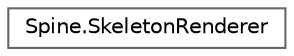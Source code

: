digraph "类继承关系图"
{
 // LATEX_PDF_SIZE
  bgcolor="transparent";
  edge [fontname=Helvetica,fontsize=10,labelfontname=Helvetica,labelfontsize=10];
  node [fontname=Helvetica,fontsize=10,shape=box,height=0.2,width=0.4];
  rankdir="LR";
  Node0 [id="Node000000",label="Spine.SkeletonRenderer",height=0.2,width=0.4,color="grey40", fillcolor="white", style="filled",URL="$class_spine_1_1_skeleton_renderer.html",tooltip="Draws region and mesh attachments."];
}

